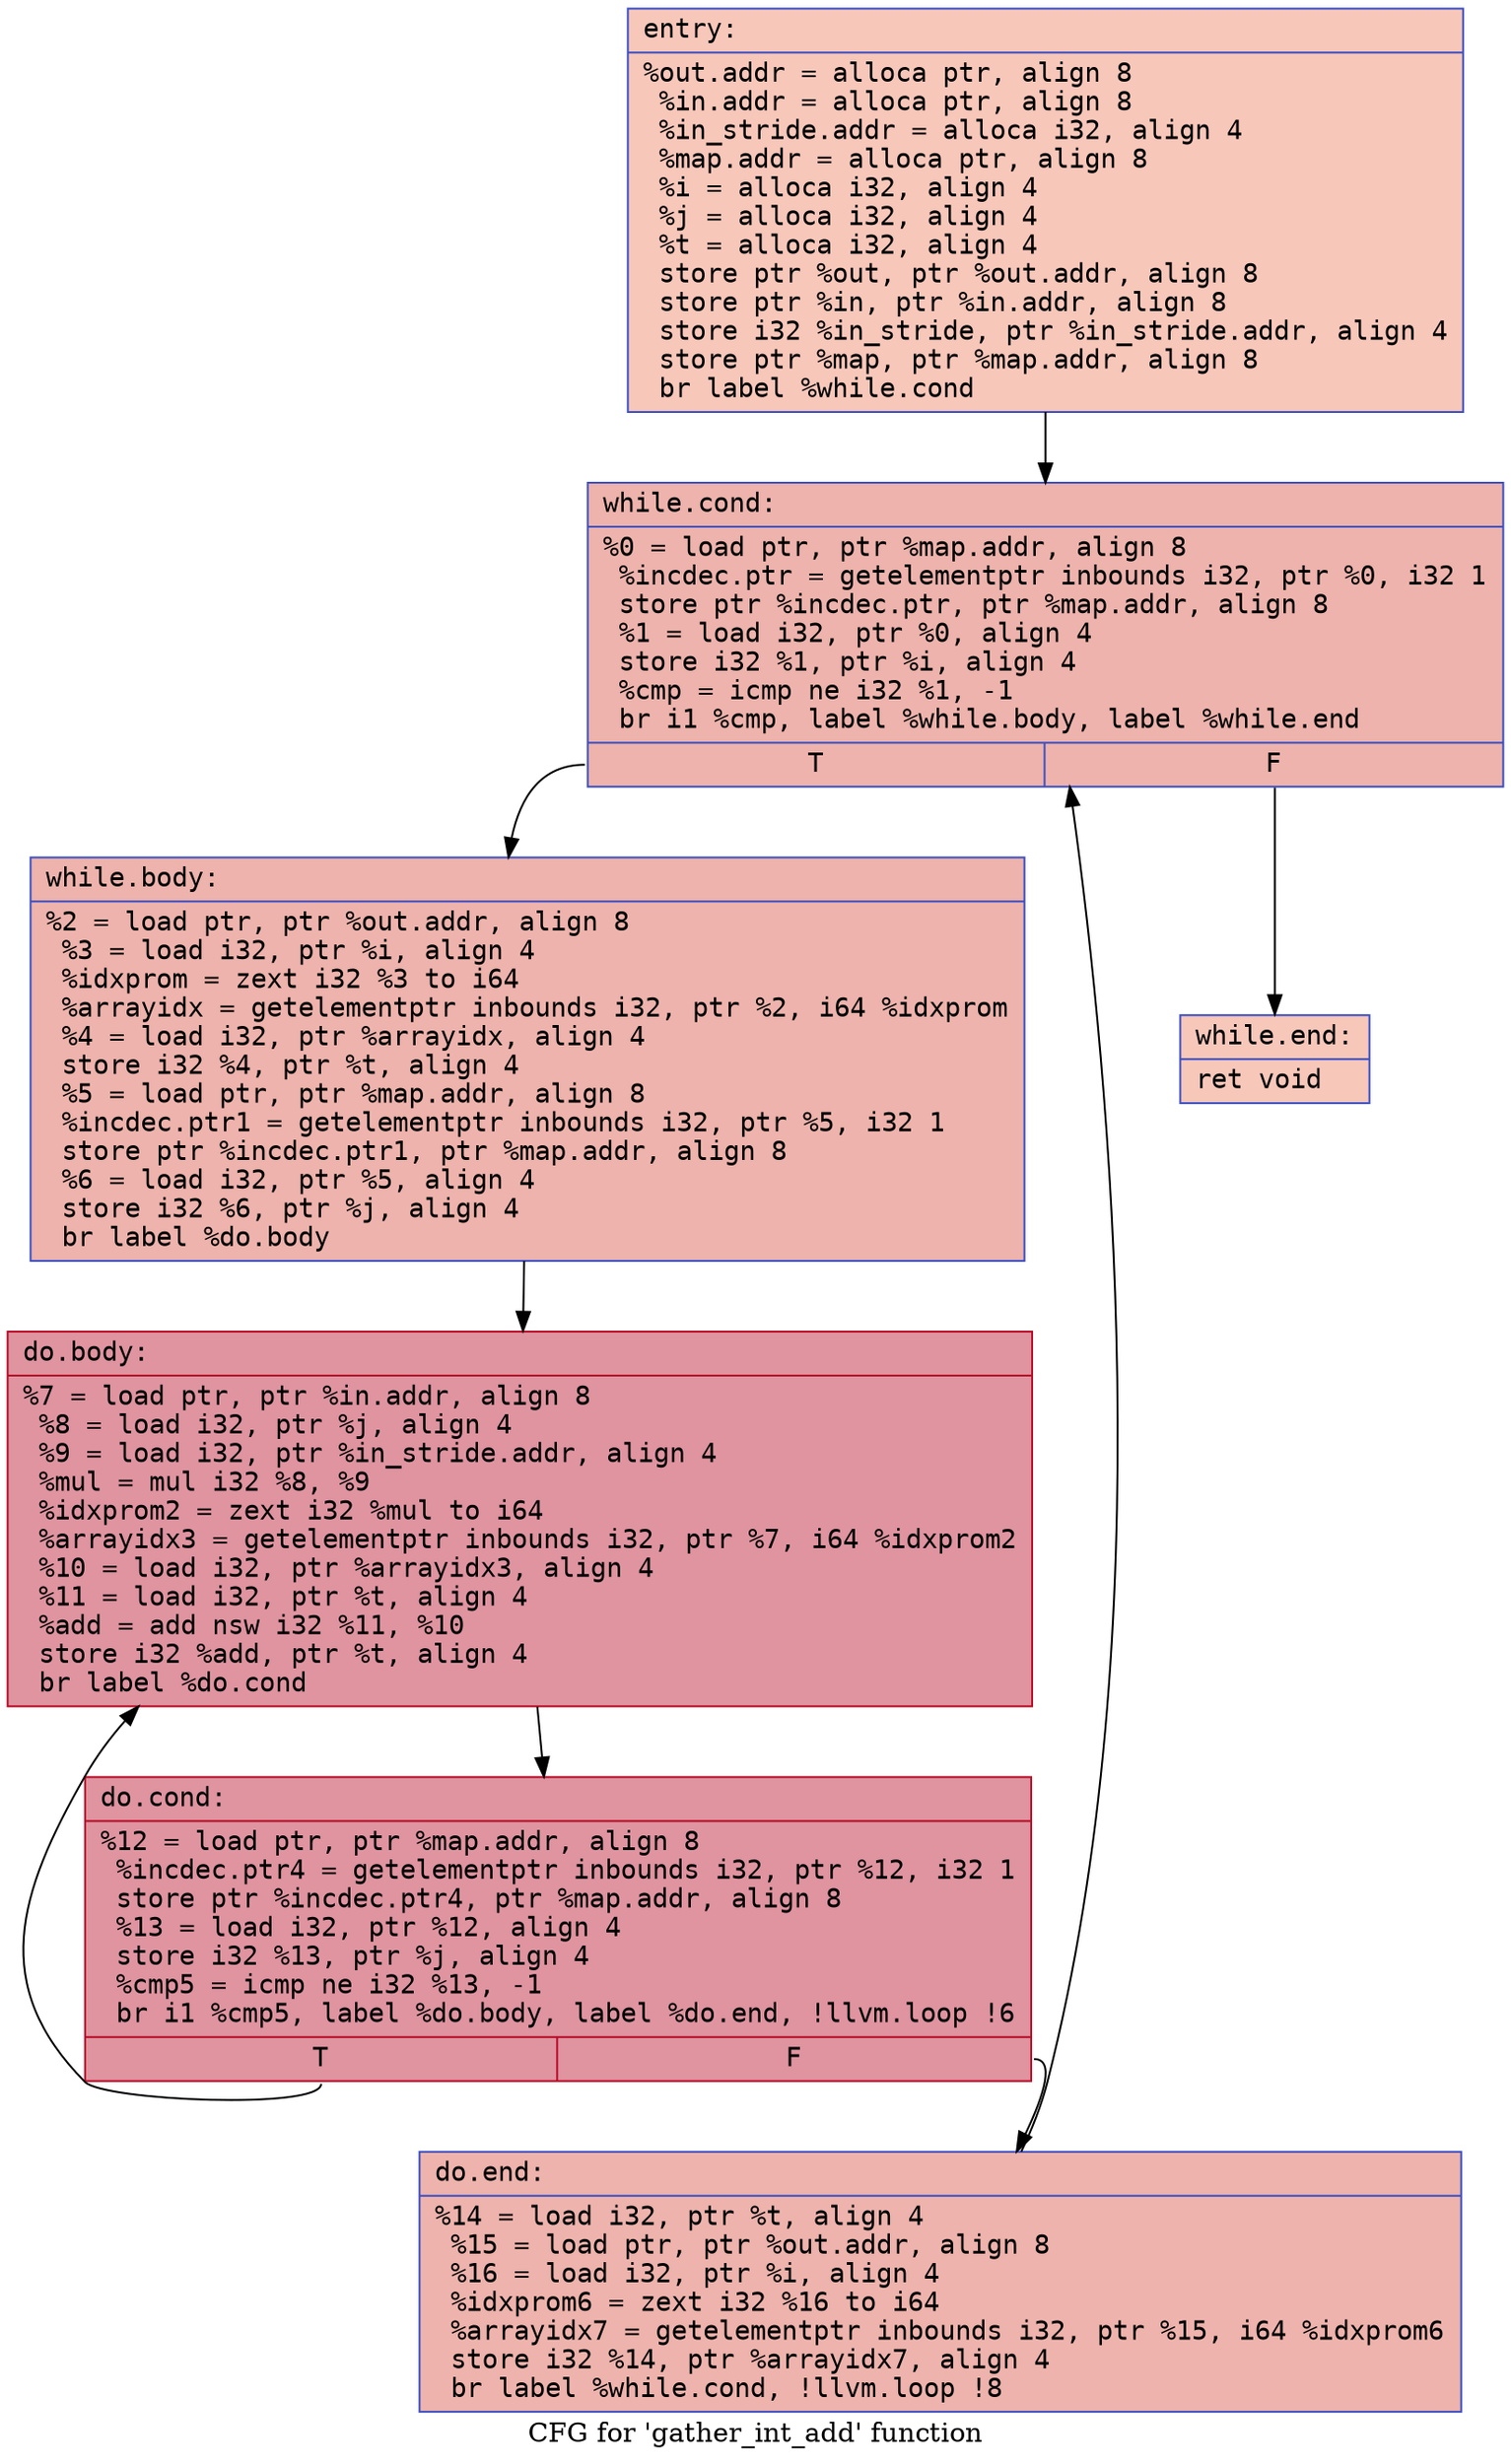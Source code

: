 digraph "CFG for 'gather_int_add' function" {
	label="CFG for 'gather_int_add' function";

	Node0x55e011cccde0 [shape=record,color="#3d50c3ff", style=filled, fillcolor="#ec7f6370" fontname="Courier",label="{entry:\l|  %out.addr = alloca ptr, align 8\l  %in.addr = alloca ptr, align 8\l  %in_stride.addr = alloca i32, align 4\l  %map.addr = alloca ptr, align 8\l  %i = alloca i32, align 4\l  %j = alloca i32, align 4\l  %t = alloca i32, align 4\l  store ptr %out, ptr %out.addr, align 8\l  store ptr %in, ptr %in.addr, align 8\l  store i32 %in_stride, ptr %in_stride.addr, align 4\l  store ptr %map, ptr %map.addr, align 8\l  br label %while.cond\l}"];
	Node0x55e011cccde0 -> Node0x55e011ccd490[tooltip="entry -> while.cond\nProbability 100.00%" ];
	Node0x55e011ccd490 [shape=record,color="#3d50c3ff", style=filled, fillcolor="#d6524470" fontname="Courier",label="{while.cond:\l|  %0 = load ptr, ptr %map.addr, align 8\l  %incdec.ptr = getelementptr inbounds i32, ptr %0, i32 1\l  store ptr %incdec.ptr, ptr %map.addr, align 8\l  %1 = load i32, ptr %0, align 4\l  store i32 %1, ptr %i, align 4\l  %cmp = icmp ne i32 %1, -1\l  br i1 %cmp, label %while.body, label %while.end\l|{<s0>T|<s1>F}}"];
	Node0x55e011ccd490:s0 -> Node0x55e011ccda20[tooltip="while.cond -> while.body\nProbability 96.88%" ];
	Node0x55e011ccd490:s1 -> Node0x55e011ccdaa0[tooltip="while.cond -> while.end\nProbability 3.12%" ];
	Node0x55e011ccda20 [shape=record,color="#3d50c3ff", style=filled, fillcolor="#d6524470" fontname="Courier",label="{while.body:\l|  %2 = load ptr, ptr %out.addr, align 8\l  %3 = load i32, ptr %i, align 4\l  %idxprom = zext i32 %3 to i64\l  %arrayidx = getelementptr inbounds i32, ptr %2, i64 %idxprom\l  %4 = load i32, ptr %arrayidx, align 4\l  store i32 %4, ptr %t, align 4\l  %5 = load ptr, ptr %map.addr, align 8\l  %incdec.ptr1 = getelementptr inbounds i32, ptr %5, i32 1\l  store ptr %incdec.ptr1, ptr %map.addr, align 8\l  %6 = load i32, ptr %5, align 4\l  store i32 %6, ptr %j, align 4\l  br label %do.body\l}"];
	Node0x55e011ccda20 -> Node0x55e011cce240[tooltip="while.body -> do.body\nProbability 100.00%" ];
	Node0x55e011cce240 [shape=record,color="#b70d28ff", style=filled, fillcolor="#b70d2870" fontname="Courier",label="{do.body:\l|  %7 = load ptr, ptr %in.addr, align 8\l  %8 = load i32, ptr %j, align 4\l  %9 = load i32, ptr %in_stride.addr, align 4\l  %mul = mul i32 %8, %9\l  %idxprom2 = zext i32 %mul to i64\l  %arrayidx3 = getelementptr inbounds i32, ptr %7, i64 %idxprom2\l  %10 = load i32, ptr %arrayidx3, align 4\l  %11 = load i32, ptr %t, align 4\l  %add = add nsw i32 %11, %10\l  store i32 %add, ptr %t, align 4\l  br label %do.cond\l}"];
	Node0x55e011cce240 -> Node0x55e011ccd5b0[tooltip="do.body -> do.cond\nProbability 100.00%" ];
	Node0x55e011ccd5b0 [shape=record,color="#b70d28ff", style=filled, fillcolor="#b70d2870" fontname="Courier",label="{do.cond:\l|  %12 = load ptr, ptr %map.addr, align 8\l  %incdec.ptr4 = getelementptr inbounds i32, ptr %12, i32 1\l  store ptr %incdec.ptr4, ptr %map.addr, align 8\l  %13 = load i32, ptr %12, align 4\l  store i32 %13, ptr %j, align 4\l  %cmp5 = icmp ne i32 %13, -1\l  br i1 %cmp5, label %do.body, label %do.end, !llvm.loop !6\l|{<s0>T|<s1>F}}"];
	Node0x55e011ccd5b0:s0 -> Node0x55e011cce240[tooltip="do.cond -> do.body\nProbability 96.88%" ];
	Node0x55e011ccd5b0:s1 -> Node0x55e011ccef30[tooltip="do.cond -> do.end\nProbability 3.12%" ];
	Node0x55e011ccef30 [shape=record,color="#3d50c3ff", style=filled, fillcolor="#d6524470" fontname="Courier",label="{do.end:\l|  %14 = load i32, ptr %t, align 4\l  %15 = load ptr, ptr %out.addr, align 8\l  %16 = load i32, ptr %i, align 4\l  %idxprom6 = zext i32 %16 to i64\l  %arrayidx7 = getelementptr inbounds i32, ptr %15, i64 %idxprom6\l  store i32 %14, ptr %arrayidx7, align 4\l  br label %while.cond, !llvm.loop !8\l}"];
	Node0x55e011ccef30 -> Node0x55e011ccd490[tooltip="do.end -> while.cond\nProbability 100.00%" ];
	Node0x55e011ccdaa0 [shape=record,color="#3d50c3ff", style=filled, fillcolor="#ec7f6370" fontname="Courier",label="{while.end:\l|  ret void\l}"];
}
